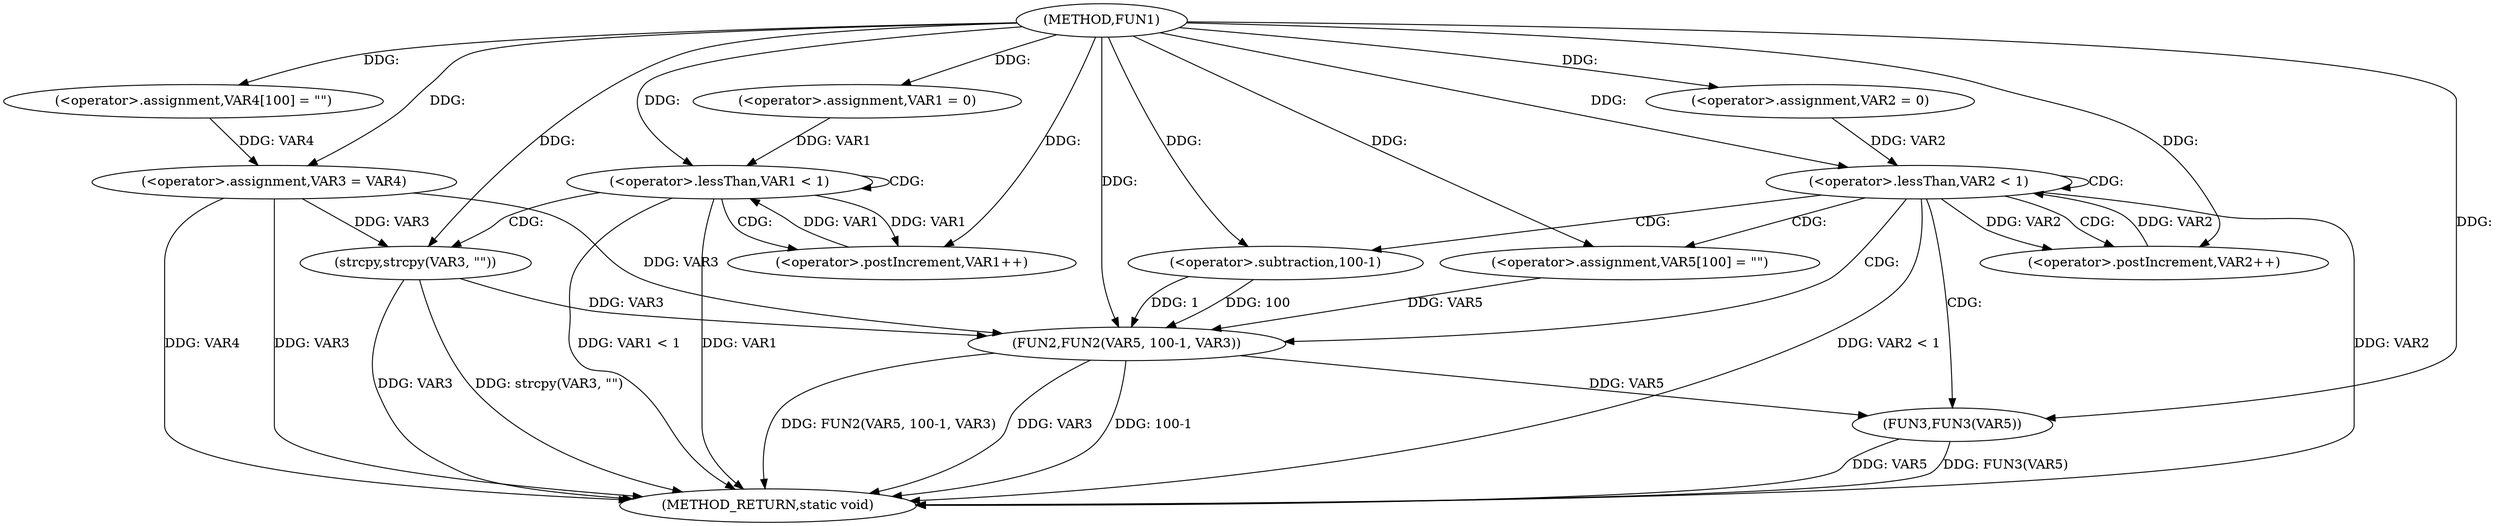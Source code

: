 digraph FUN1 {  
"1000100" [label = "(METHOD,FUN1)" ]
"1000148" [label = "(METHOD_RETURN,static void)" ]
"1000106" [label = "(<operator>.assignment,VAR4[100] = \"\")" ]
"1000109" [label = "(<operator>.assignment,VAR3 = VAR4)" ]
"1000113" [label = "(<operator>.assignment,VAR1 = 0)" ]
"1000116" [label = "(<operator>.lessThan,VAR1 < 1)" ]
"1000119" [label = "(<operator>.postIncrement,VAR1++)" ]
"1000122" [label = "(strcpy,strcpy(VAR3, \"\"))" ]
"1000126" [label = "(<operator>.assignment,VAR2 = 0)" ]
"1000129" [label = "(<operator>.lessThan,VAR2 < 1)" ]
"1000132" [label = "(<operator>.postIncrement,VAR2++)" ]
"1000137" [label = "(<operator>.assignment,VAR5[100] = \"\")" ]
"1000140" [label = "(FUN2,FUN2(VAR5, 100-1, VAR3))" ]
"1000142" [label = "(<operator>.subtraction,100-1)" ]
"1000146" [label = "(FUN3,FUN3(VAR5))" ]
  "1000116" -> "1000148"  [ label = "DDG: VAR1"] 
  "1000140" -> "1000148"  [ label = "DDG: 100-1"] 
  "1000140" -> "1000148"  [ label = "DDG: FUN2(VAR5, 100-1, VAR3)"] 
  "1000129" -> "1000148"  [ label = "DDG: VAR2 < 1"] 
  "1000146" -> "1000148"  [ label = "DDG: FUN3(VAR5)"] 
  "1000129" -> "1000148"  [ label = "DDG: VAR2"] 
  "1000122" -> "1000148"  [ label = "DDG: VAR3"] 
  "1000109" -> "1000148"  [ label = "DDG: VAR3"] 
  "1000122" -> "1000148"  [ label = "DDG: strcpy(VAR3, \"\")"] 
  "1000140" -> "1000148"  [ label = "DDG: VAR3"] 
  "1000146" -> "1000148"  [ label = "DDG: VAR5"] 
  "1000109" -> "1000148"  [ label = "DDG: VAR4"] 
  "1000116" -> "1000148"  [ label = "DDG: VAR1 < 1"] 
  "1000100" -> "1000106"  [ label = "DDG: "] 
  "1000106" -> "1000109"  [ label = "DDG: VAR4"] 
  "1000100" -> "1000109"  [ label = "DDG: "] 
  "1000100" -> "1000113"  [ label = "DDG: "] 
  "1000113" -> "1000116"  [ label = "DDG: VAR1"] 
  "1000119" -> "1000116"  [ label = "DDG: VAR1"] 
  "1000100" -> "1000116"  [ label = "DDG: "] 
  "1000116" -> "1000119"  [ label = "DDG: VAR1"] 
  "1000100" -> "1000119"  [ label = "DDG: "] 
  "1000109" -> "1000122"  [ label = "DDG: VAR3"] 
  "1000100" -> "1000122"  [ label = "DDG: "] 
  "1000100" -> "1000126"  [ label = "DDG: "] 
  "1000126" -> "1000129"  [ label = "DDG: VAR2"] 
  "1000132" -> "1000129"  [ label = "DDG: VAR2"] 
  "1000100" -> "1000129"  [ label = "DDG: "] 
  "1000129" -> "1000132"  [ label = "DDG: VAR2"] 
  "1000100" -> "1000132"  [ label = "DDG: "] 
  "1000100" -> "1000137"  [ label = "DDG: "] 
  "1000137" -> "1000140"  [ label = "DDG: VAR5"] 
  "1000100" -> "1000140"  [ label = "DDG: "] 
  "1000142" -> "1000140"  [ label = "DDG: 100"] 
  "1000142" -> "1000140"  [ label = "DDG: 1"] 
  "1000100" -> "1000142"  [ label = "DDG: "] 
  "1000122" -> "1000140"  [ label = "DDG: VAR3"] 
  "1000109" -> "1000140"  [ label = "DDG: VAR3"] 
  "1000140" -> "1000146"  [ label = "DDG: VAR5"] 
  "1000100" -> "1000146"  [ label = "DDG: "] 
  "1000116" -> "1000116"  [ label = "CDG: "] 
  "1000116" -> "1000119"  [ label = "CDG: "] 
  "1000116" -> "1000122"  [ label = "CDG: "] 
  "1000129" -> "1000132"  [ label = "CDG: "] 
  "1000129" -> "1000142"  [ label = "CDG: "] 
  "1000129" -> "1000137"  [ label = "CDG: "] 
  "1000129" -> "1000129"  [ label = "CDG: "] 
  "1000129" -> "1000146"  [ label = "CDG: "] 
  "1000129" -> "1000140"  [ label = "CDG: "] 
}
